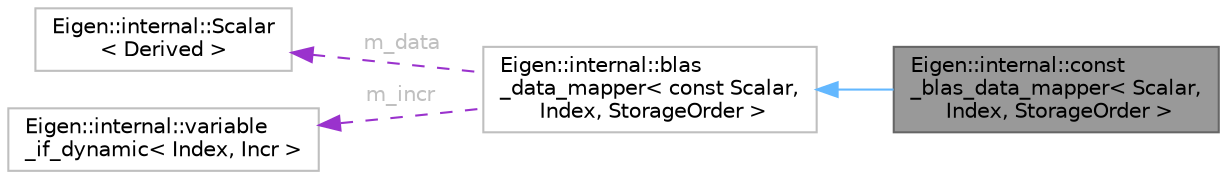 digraph "Eigen::internal::const_blas_data_mapper&lt; Scalar, Index, StorageOrder &gt;"
{
 // LATEX_PDF_SIZE
  bgcolor="transparent";
  edge [fontname=Helvetica,fontsize=10,labelfontname=Helvetica,labelfontsize=10];
  node [fontname=Helvetica,fontsize=10,shape=box,height=0.2,width=0.4];
  rankdir="LR";
  Node1 [id="Node000001",label="Eigen::internal::const\l_blas_data_mapper\< Scalar,\l Index, StorageOrder \>",height=0.2,width=0.4,color="gray40", fillcolor="grey60", style="filled", fontcolor="black",tooltip=" "];
  Node2 -> Node1 [id="edge4_Node000001_Node000002",dir="back",color="steelblue1",style="solid",tooltip=" "];
  Node2 [id="Node000002",label="Eigen::internal::blas\l_data_mapper\< const Scalar,\l Index, StorageOrder \>",height=0.2,width=0.4,color="grey75", fillcolor="white", style="filled",URL="$classEigen_1_1internal_1_1blas__data__mapper.html",tooltip=" "];
  Node3 -> Node2 [id="edge5_Node000002_Node000003",dir="back",color="darkorchid3",style="dashed",tooltip=" ",label=<<TABLE CELLBORDER="0" BORDER="0"><TR><TD VALIGN="top" ALIGN="LEFT" CELLPADDING="1" CELLSPACING="0">m_data</TD></TR>
</TABLE>> ,fontcolor="grey" ];
  Node3 [id="Node000003",label="Eigen::internal::Scalar\l\< Derived \>",height=0.2,width=0.4,color="grey75", fillcolor="white", style="filled",URL="$structEigen_1_1internal_1_1traits.html",tooltip=" "];
  Node4 -> Node2 [id="edge6_Node000002_Node000004",dir="back",color="darkorchid3",style="dashed",tooltip=" ",label=<<TABLE CELLBORDER="0" BORDER="0"><TR><TD VALIGN="top" ALIGN="LEFT" CELLPADDING="1" CELLSPACING="0">m_incr</TD></TR>
</TABLE>> ,fontcolor="grey" ];
  Node4 [id="Node000004",label="Eigen::internal::variable\l_if_dynamic\< Index, Incr \>",height=0.2,width=0.4,color="grey75", fillcolor="white", style="filled",URL="$classEigen_1_1internal_1_1variable__if__dynamic.html",tooltip=" "];
}
